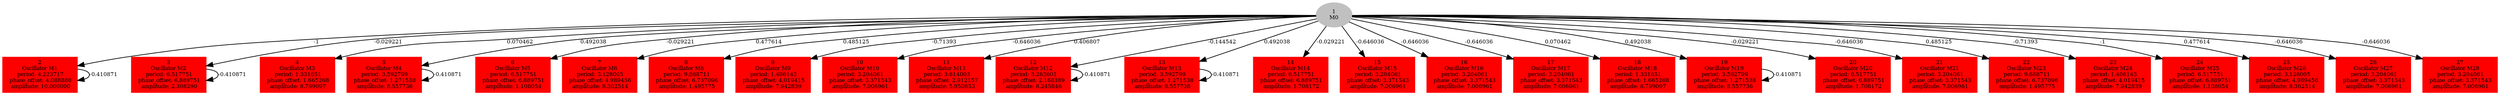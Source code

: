  digraph g{ forcelabels=true;
1[label=<1<BR/>M0>,color="grey",style=filled,fontsize=8];
2 [label=<2<BR />Oscillator M1<BR /> period: 4.223717<BR /> phase_offset: 4.088888<BR /> amplitude: 10.000000>, shape=box,color=red,style=filled,fontsize=8];3 [label=<3<BR />Oscillator M2<BR /> period: 6.517751<BR /> phase_offset: 6.889751<BR /> amplitude: 2.308290>, shape=box,color=red,style=filled,fontsize=8];4 [label=<4<BR />Oscillator M3<BR /> period: 1.331651<BR /> phase_offset: 1.665268<BR /> amplitude: 8.799097>, shape=box,color=red,style=filled,fontsize=8];5 [label=<5<BR />Oscillator M4<BR /> period: 3.592799<BR /> phase_offset: 1.271538<BR /> amplitude: 8.557736>, shape=box,color=red,style=filled,fontsize=8];6 [label=<6<BR />Oscillator M5<BR /> period: 6.517751<BR /> phase_offset: 6.889751<BR /> amplitude: 1.108054>, shape=box,color=red,style=filled,fontsize=8];7 [label=<7<BR />Oscillator M6<BR /> period: 3.128005<BR /> phase_offset: 4.989456<BR /> amplitude: 8.302514>, shape=box,color=red,style=filled,fontsize=8];8 [label=<8<BR />Oscillator M8<BR /> period: 9.688711<BR /> phase_offset: 6.737096<BR /> amplitude: 1.495775>, shape=box,color=red,style=filled,fontsize=8];9 [label=<9<BR />Oscillator M9<BR /> period: 1.406143<BR /> phase_offset: 4.019415<BR /> amplitude: 7.942839>, shape=box,color=red,style=filled,fontsize=8];10 [label=<10<BR />Oscillator M10<BR /> period: 3.204061<BR /> phase_offset: 3.371543<BR /> amplitude: 7.006961>, shape=box,color=red,style=filled,fontsize=8];11 [label=<11<BR />Oscillator M11<BR /> period: 3.614003<BR /> phase_offset: 2.912157<BR /> amplitude: 5.950853>, shape=box,color=red,style=filled,fontsize=8];12 [label=<12<BR />Oscillator M12<BR /> period: 3.263601<BR /> phase_offset: 2.168389<BR /> amplitude: 8.245846>, shape=box,color=red,style=filled,fontsize=8];13 [label=<13<BR />Oscillator M13<BR /> period: 3.592799<BR /> phase_offset: 1.271538<BR /> amplitude: 8.557736>, shape=box,color=red,style=filled,fontsize=8];14 [label=<14<BR />Oscillator M14<BR /> period: 6.517751<BR /> phase_offset: 6.889751<BR /> amplitude: 1.708172>, shape=box,color=red,style=filled,fontsize=8];15 [label=<15<BR />Oscillator M15<BR /> period: 3.204061<BR /> phase_offset: 3.371543<BR /> amplitude: 7.006961>, shape=box,color=red,style=filled,fontsize=8];16 [label=<16<BR />Oscillator M16<BR /> period: 3.204061<BR /> phase_offset: 3.371543<BR /> amplitude: 7.006961>, shape=box,color=red,style=filled,fontsize=8];17 [label=<17<BR />Oscillator M17<BR /> period: 3.204061<BR /> phase_offset: 3.371543<BR /> amplitude: 7.006961>, shape=box,color=red,style=filled,fontsize=8];18 [label=<18<BR />Oscillator M18<BR /> period: 1.331651<BR /> phase_offset: 1.665268<BR /> amplitude: 8.799097>, shape=box,color=red,style=filled,fontsize=8];19 [label=<19<BR />Oscillator M19<BR /> period: 3.592799<BR /> phase_offset: 1.271538<BR /> amplitude: 8.557736>, shape=box,color=red,style=filled,fontsize=8];20 [label=<20<BR />Oscillator M20<BR /> period: 6.517751<BR /> phase_offset: 6.889751<BR /> amplitude: 1.708172>, shape=box,color=red,style=filled,fontsize=8];21 [label=<21<BR />Oscillator M21<BR /> period: 3.204061<BR /> phase_offset: 3.371543<BR /> amplitude: 7.006961>, shape=box,color=red,style=filled,fontsize=8];22 [label=<22<BR />Oscillator M23<BR /> period: 9.688711<BR /> phase_offset: 6.737096<BR /> amplitude: 1.495775>, shape=box,color=red,style=filled,fontsize=8];23 [label=<23<BR />Oscillator M24<BR /> period: 1.406143<BR /> phase_offset: 4.019415<BR /> amplitude: 7.942839>, shape=box,color=red,style=filled,fontsize=8];24 [label=<24<BR />Oscillator M25<BR /> period: 6.517751<BR /> phase_offset: 6.889751<BR /> amplitude: 1.108054>, shape=box,color=red,style=filled,fontsize=8];25 [label=<25<BR />Oscillator M26<BR /> period: 3.128005<BR /> phase_offset: 4.989456<BR /> amplitude: 8.302514>, shape=box,color=red,style=filled,fontsize=8];26 [label=<26<BR />Oscillator M27<BR /> period: 3.204061<BR /> phase_offset: 3.371543<BR /> amplitude: 7.006961>, shape=box,color=red,style=filled,fontsize=8];27 [label=<27<BR />Oscillator M28<BR /> period: 3.204061<BR /> phase_offset: 3.371543<BR /> amplitude: 7.006961>, shape=box,color=red,style=filled,fontsize=8];1 -> 2[label="-1 ",fontsize="8"];
1 -> 3[label="-0.029221 ",fontsize="8"];
1 -> 4[label="0.070462 ",fontsize="8"];
1 -> 5[label="0.492038 ",fontsize="8"];
1 -> 6[label="-0.029221 ",fontsize="8"];
1 -> 7[label="0.477614 ",fontsize="8"];
1 -> 8[label="0.485125 ",fontsize="8"];
1 -> 9[label="-0.71393 ",fontsize="8"];
1 -> 10[label="-0.646036 ",fontsize="8"];
1 -> 11[label="0.406807 ",fontsize="8"];
1 -> 12[label="-0.144542 ",fontsize="8"];
1 -> 13[label="0.492038 ",fontsize="8"];
1 -> 14[label="-0.029221 ",fontsize="8"];
1 -> 15[label="-0.646036 ",fontsize="8"];
1 -> 16[label="-0.646036 ",fontsize="8"];
1 -> 17[label="-0.646036 ",fontsize="8"];
1 -> 18[label="0.070462 ",fontsize="8"];
1 -> 19[label="0.492038 ",fontsize="8"];
1 -> 20[label="-0.029221 ",fontsize="8"];
1 -> 21[label="-0.646036 ",fontsize="8"];
1 -> 22[label="0.485125 ",fontsize="8"];
1 -> 23[label="-0.71393 ",fontsize="8"];
1 -> 24[label="-1 ",fontsize="8"];
1 -> 25[label="0.477614 ",fontsize="8"];
1 -> 26[label="-0.646036 ",fontsize="8"];
1 -> 27[label="-0.646036 ",fontsize="8"];
2 -> 2[label="-0.410871 ",fontsize="8"];
3 -> 3[label="-0.410871 ",fontsize="8"];
5 -> 5[label="-0.410871 ",fontsize="8"];
12 -> 12[label="-0.410871 ",fontsize="8"];
13 -> 13[label="-0.410871 ",fontsize="8"];
19 -> 19[label="-0.410871 ",fontsize="8"];
 }

